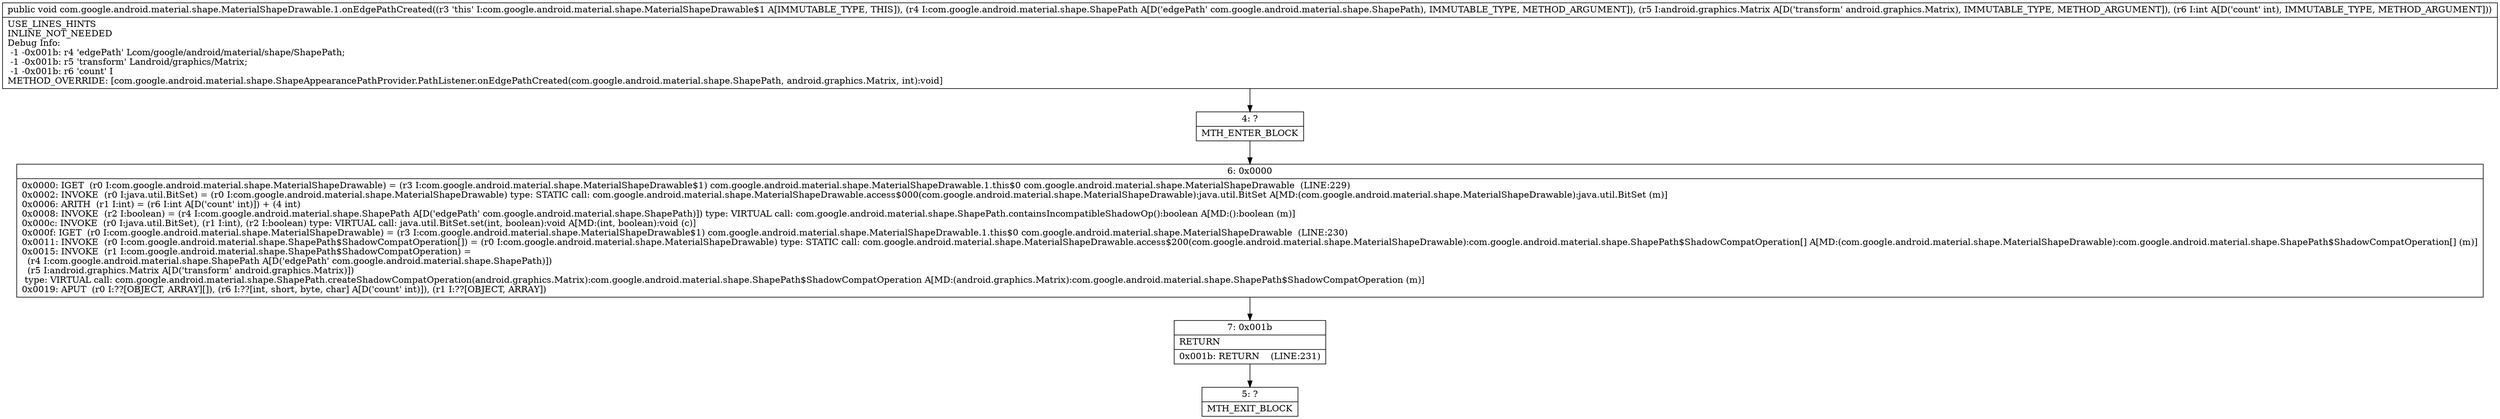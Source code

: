 digraph "CFG forcom.google.android.material.shape.MaterialShapeDrawable.1.onEdgePathCreated(Lcom\/google\/android\/material\/shape\/ShapePath;Landroid\/graphics\/Matrix;I)V" {
Node_4 [shape=record,label="{4\:\ ?|MTH_ENTER_BLOCK\l}"];
Node_6 [shape=record,label="{6\:\ 0x0000|0x0000: IGET  (r0 I:com.google.android.material.shape.MaterialShapeDrawable) = (r3 I:com.google.android.material.shape.MaterialShapeDrawable$1) com.google.android.material.shape.MaterialShapeDrawable.1.this$0 com.google.android.material.shape.MaterialShapeDrawable  (LINE:229)\l0x0002: INVOKE  (r0 I:java.util.BitSet) = (r0 I:com.google.android.material.shape.MaterialShapeDrawable) type: STATIC call: com.google.android.material.shape.MaterialShapeDrawable.access$000(com.google.android.material.shape.MaterialShapeDrawable):java.util.BitSet A[MD:(com.google.android.material.shape.MaterialShapeDrawable):java.util.BitSet (m)]\l0x0006: ARITH  (r1 I:int) = (r6 I:int A[D('count' int)]) + (4 int) \l0x0008: INVOKE  (r2 I:boolean) = (r4 I:com.google.android.material.shape.ShapePath A[D('edgePath' com.google.android.material.shape.ShapePath)]) type: VIRTUAL call: com.google.android.material.shape.ShapePath.containsIncompatibleShadowOp():boolean A[MD:():boolean (m)]\l0x000c: INVOKE  (r0 I:java.util.BitSet), (r1 I:int), (r2 I:boolean) type: VIRTUAL call: java.util.BitSet.set(int, boolean):void A[MD:(int, boolean):void (c)]\l0x000f: IGET  (r0 I:com.google.android.material.shape.MaterialShapeDrawable) = (r3 I:com.google.android.material.shape.MaterialShapeDrawable$1) com.google.android.material.shape.MaterialShapeDrawable.1.this$0 com.google.android.material.shape.MaterialShapeDrawable  (LINE:230)\l0x0011: INVOKE  (r0 I:com.google.android.material.shape.ShapePath$ShadowCompatOperation[]) = (r0 I:com.google.android.material.shape.MaterialShapeDrawable) type: STATIC call: com.google.android.material.shape.MaterialShapeDrawable.access$200(com.google.android.material.shape.MaterialShapeDrawable):com.google.android.material.shape.ShapePath$ShadowCompatOperation[] A[MD:(com.google.android.material.shape.MaterialShapeDrawable):com.google.android.material.shape.ShapePath$ShadowCompatOperation[] (m)]\l0x0015: INVOKE  (r1 I:com.google.android.material.shape.ShapePath$ShadowCompatOperation) = \l  (r4 I:com.google.android.material.shape.ShapePath A[D('edgePath' com.google.android.material.shape.ShapePath)])\l  (r5 I:android.graphics.Matrix A[D('transform' android.graphics.Matrix)])\l type: VIRTUAL call: com.google.android.material.shape.ShapePath.createShadowCompatOperation(android.graphics.Matrix):com.google.android.material.shape.ShapePath$ShadowCompatOperation A[MD:(android.graphics.Matrix):com.google.android.material.shape.ShapePath$ShadowCompatOperation (m)]\l0x0019: APUT  (r0 I:??[OBJECT, ARRAY][]), (r6 I:??[int, short, byte, char] A[D('count' int)]), (r1 I:??[OBJECT, ARRAY]) \l}"];
Node_7 [shape=record,label="{7\:\ 0x001b|RETURN\l|0x001b: RETURN    (LINE:231)\l}"];
Node_5 [shape=record,label="{5\:\ ?|MTH_EXIT_BLOCK\l}"];
MethodNode[shape=record,label="{public void com.google.android.material.shape.MaterialShapeDrawable.1.onEdgePathCreated((r3 'this' I:com.google.android.material.shape.MaterialShapeDrawable$1 A[IMMUTABLE_TYPE, THIS]), (r4 I:com.google.android.material.shape.ShapePath A[D('edgePath' com.google.android.material.shape.ShapePath), IMMUTABLE_TYPE, METHOD_ARGUMENT]), (r5 I:android.graphics.Matrix A[D('transform' android.graphics.Matrix), IMMUTABLE_TYPE, METHOD_ARGUMENT]), (r6 I:int A[D('count' int), IMMUTABLE_TYPE, METHOD_ARGUMENT]))  | USE_LINES_HINTS\lINLINE_NOT_NEEDED\lDebug Info:\l  \-1 \-0x001b: r4 'edgePath' Lcom\/google\/android\/material\/shape\/ShapePath;\l  \-1 \-0x001b: r5 'transform' Landroid\/graphics\/Matrix;\l  \-1 \-0x001b: r6 'count' I\lMETHOD_OVERRIDE: [com.google.android.material.shape.ShapeAppearancePathProvider.PathListener.onEdgePathCreated(com.google.android.material.shape.ShapePath, android.graphics.Matrix, int):void]\l}"];
MethodNode -> Node_4;Node_4 -> Node_6;
Node_6 -> Node_7;
Node_7 -> Node_5;
}

